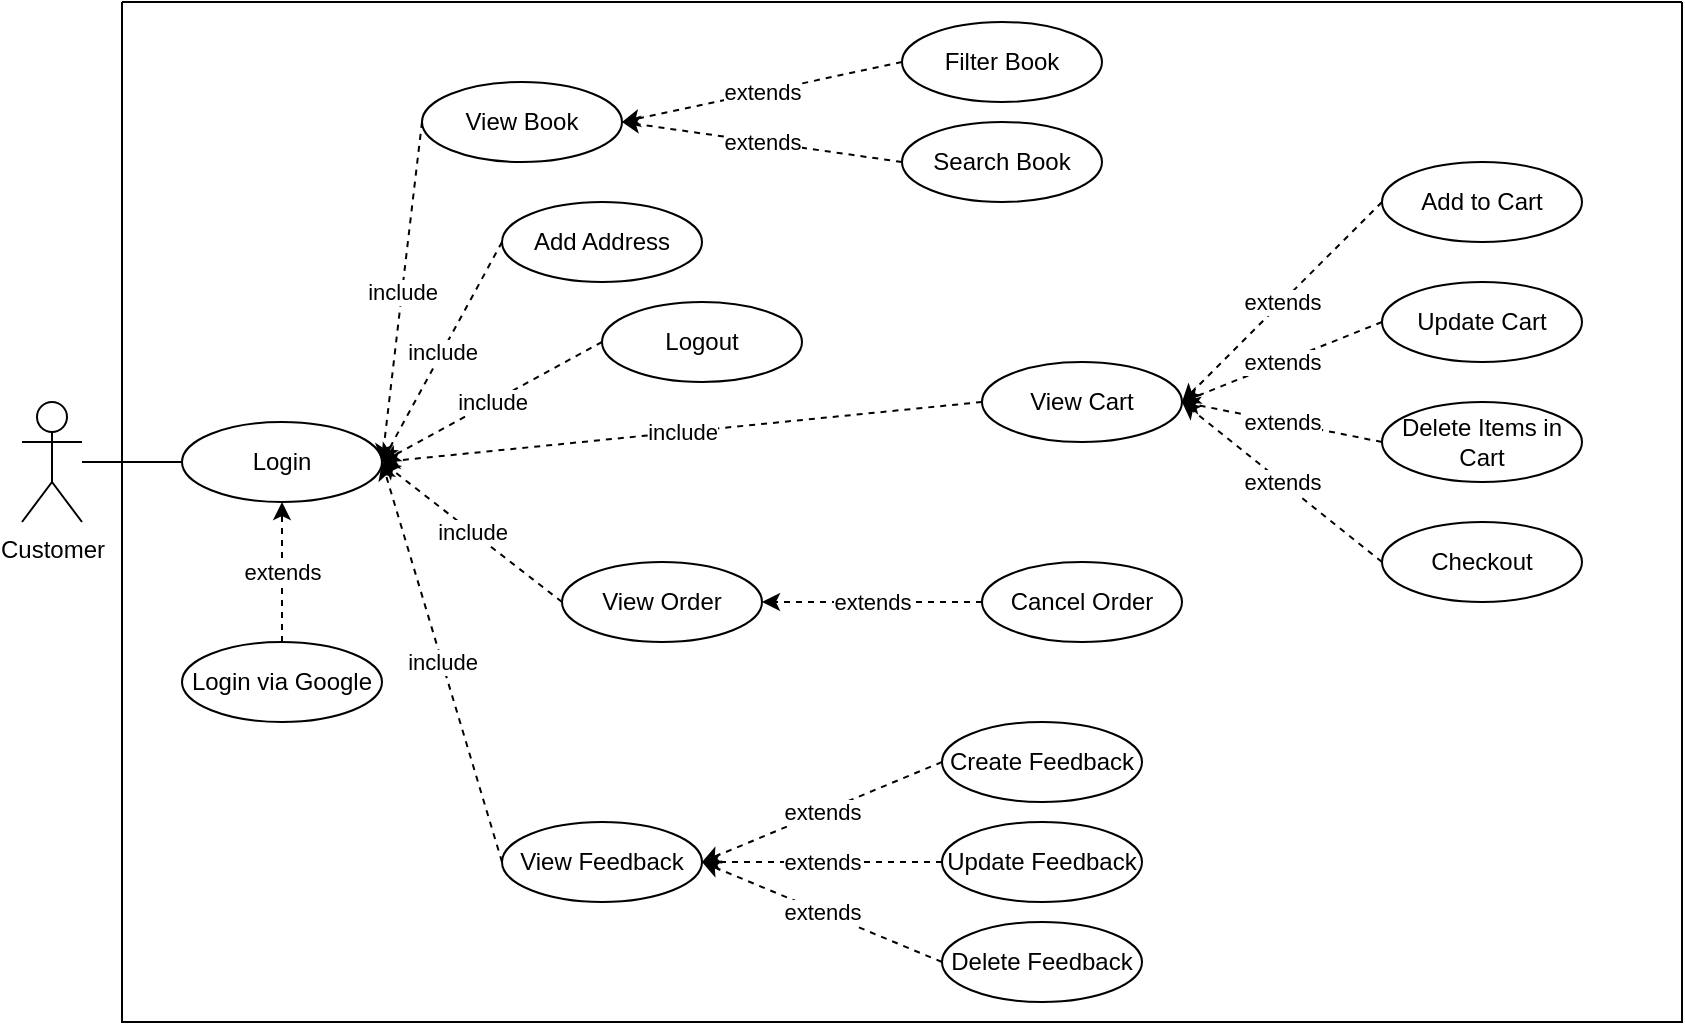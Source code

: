 <mxfile version="22.0.8" type="github">
  <diagram name="Page-1" id="Thbvb4czvhooxQZtnea6">
    <mxGraphModel dx="1009" dy="503" grid="1" gridSize="10" guides="1" tooltips="1" connect="1" arrows="1" fold="1" page="1" pageScale="1" pageWidth="850" pageHeight="1100" math="0" shadow="0">
      <root>
        <mxCell id="0" />
        <mxCell id="1" parent="0" />
        <mxCell id="lEnhrELUg3Bk0tctdhmQ-1" value="" style="swimlane;startSize=0;" vertex="1" parent="1">
          <mxGeometry x="70" y="10" width="780" height="510" as="geometry" />
        </mxCell>
        <mxCell id="lEnhrELUg3Bk0tctdhmQ-3" value="Login" style="ellipse;whiteSpace=wrap;html=1;align=center;" vertex="1" parent="lEnhrELUg3Bk0tctdhmQ-1">
          <mxGeometry x="30" y="210" width="100" height="40" as="geometry" />
        </mxCell>
        <mxCell id="lEnhrELUg3Bk0tctdhmQ-5" value="View Book" style="ellipse;whiteSpace=wrap;html=1;align=center;" vertex="1" parent="lEnhrELUg3Bk0tctdhmQ-1">
          <mxGeometry x="150" y="40" width="100" height="40" as="geometry" />
        </mxCell>
        <mxCell id="lEnhrELUg3Bk0tctdhmQ-6" value="Add Address" style="ellipse;whiteSpace=wrap;html=1;align=center;" vertex="1" parent="lEnhrELUg3Bk0tctdhmQ-1">
          <mxGeometry x="190" y="100" width="100" height="40" as="geometry" />
        </mxCell>
        <mxCell id="lEnhrELUg3Bk0tctdhmQ-7" value="Logout" style="ellipse;whiteSpace=wrap;html=1;align=center;" vertex="1" parent="lEnhrELUg3Bk0tctdhmQ-1">
          <mxGeometry x="240" y="150" width="100" height="40" as="geometry" />
        </mxCell>
        <mxCell id="lEnhrELUg3Bk0tctdhmQ-8" value="View Feedback" style="ellipse;whiteSpace=wrap;html=1;align=center;" vertex="1" parent="lEnhrELUg3Bk0tctdhmQ-1">
          <mxGeometry x="190" y="410" width="100" height="40" as="geometry" />
        </mxCell>
        <mxCell id="lEnhrELUg3Bk0tctdhmQ-9" value="Login via Google" style="ellipse;whiteSpace=wrap;html=1;align=center;" vertex="1" parent="lEnhrELUg3Bk0tctdhmQ-1">
          <mxGeometry x="30" y="320" width="100" height="40" as="geometry" />
        </mxCell>
        <mxCell id="lEnhrELUg3Bk0tctdhmQ-10" value="extends" style="endArrow=classic;html=1;rounded=0;exitX=0.5;exitY=0;exitDx=0;exitDy=0;entryX=0.5;entryY=1;entryDx=0;entryDy=0;dashed=1;" edge="1" parent="lEnhrELUg3Bk0tctdhmQ-1" source="lEnhrELUg3Bk0tctdhmQ-9" target="lEnhrELUg3Bk0tctdhmQ-3">
          <mxGeometry width="50" height="50" relative="1" as="geometry">
            <mxPoint x="330" y="280" as="sourcePoint" />
            <mxPoint x="380" y="230" as="targetPoint" />
          </mxGeometry>
        </mxCell>
        <mxCell id="lEnhrELUg3Bk0tctdhmQ-11" value="View Cart" style="ellipse;whiteSpace=wrap;html=1;align=center;" vertex="1" parent="lEnhrELUg3Bk0tctdhmQ-1">
          <mxGeometry x="430" y="180" width="100" height="40" as="geometry" />
        </mxCell>
        <mxCell id="lEnhrELUg3Bk0tctdhmQ-12" value="View Order" style="ellipse;whiteSpace=wrap;html=1;align=center;" vertex="1" parent="lEnhrELUg3Bk0tctdhmQ-1">
          <mxGeometry x="220" y="280" width="100" height="40" as="geometry" />
        </mxCell>
        <mxCell id="lEnhrELUg3Bk0tctdhmQ-13" value="Filter Book" style="ellipse;whiteSpace=wrap;html=1;align=center;" vertex="1" parent="lEnhrELUg3Bk0tctdhmQ-1">
          <mxGeometry x="390" y="10" width="100" height="40" as="geometry" />
        </mxCell>
        <mxCell id="lEnhrELUg3Bk0tctdhmQ-14" value="Search Book" style="ellipse;whiteSpace=wrap;html=1;align=center;" vertex="1" parent="lEnhrELUg3Bk0tctdhmQ-1">
          <mxGeometry x="390" y="60" width="100" height="40" as="geometry" />
        </mxCell>
        <mxCell id="lEnhrELUg3Bk0tctdhmQ-15" value="extends" style="endArrow=classic;html=1;rounded=0;exitX=0;exitY=0.5;exitDx=0;exitDy=0;entryX=1;entryY=0.5;entryDx=0;entryDy=0;dashed=1;" edge="1" parent="lEnhrELUg3Bk0tctdhmQ-1" source="lEnhrELUg3Bk0tctdhmQ-14" target="lEnhrELUg3Bk0tctdhmQ-5">
          <mxGeometry width="50" height="50" relative="1" as="geometry">
            <mxPoint x="330" y="280" as="sourcePoint" />
            <mxPoint x="380" y="230" as="targetPoint" />
          </mxGeometry>
        </mxCell>
        <mxCell id="lEnhrELUg3Bk0tctdhmQ-16" value="extends" style="endArrow=classic;html=1;rounded=0;exitX=0;exitY=0.5;exitDx=0;exitDy=0;entryX=1;entryY=0.5;entryDx=0;entryDy=0;dashed=1;" edge="1" parent="lEnhrELUg3Bk0tctdhmQ-1" source="lEnhrELUg3Bk0tctdhmQ-13" target="lEnhrELUg3Bk0tctdhmQ-5">
          <mxGeometry width="50" height="50" relative="1" as="geometry">
            <mxPoint x="330" y="280" as="sourcePoint" />
            <mxPoint x="380" y="230" as="targetPoint" />
          </mxGeometry>
        </mxCell>
        <mxCell id="lEnhrELUg3Bk0tctdhmQ-17" value="include" style="endArrow=classic;html=1;rounded=0;exitX=0;exitY=0.5;exitDx=0;exitDy=0;entryX=1;entryY=0.5;entryDx=0;entryDy=0;dashed=1;" edge="1" parent="lEnhrELUg3Bk0tctdhmQ-1" source="lEnhrELUg3Bk0tctdhmQ-5" target="lEnhrELUg3Bk0tctdhmQ-3">
          <mxGeometry width="50" height="50" relative="1" as="geometry">
            <mxPoint x="330" y="280" as="sourcePoint" />
            <mxPoint x="380" y="230" as="targetPoint" />
          </mxGeometry>
        </mxCell>
        <mxCell id="lEnhrELUg3Bk0tctdhmQ-18" value="include" style="endArrow=classic;html=1;rounded=0;exitX=0;exitY=0.5;exitDx=0;exitDy=0;entryX=1;entryY=0.5;entryDx=0;entryDy=0;dashed=1;" edge="1" parent="lEnhrELUg3Bk0tctdhmQ-1" source="lEnhrELUg3Bk0tctdhmQ-6" target="lEnhrELUg3Bk0tctdhmQ-3">
          <mxGeometry width="50" height="50" relative="1" as="geometry">
            <mxPoint x="330" y="280" as="sourcePoint" />
            <mxPoint x="380" y="230" as="targetPoint" />
          </mxGeometry>
        </mxCell>
        <mxCell id="lEnhrELUg3Bk0tctdhmQ-19" value="include" style="endArrow=classic;html=1;rounded=0;exitX=0;exitY=0.5;exitDx=0;exitDy=0;entryX=1;entryY=0.5;entryDx=0;entryDy=0;dashed=1;" edge="1" parent="lEnhrELUg3Bk0tctdhmQ-1" source="lEnhrELUg3Bk0tctdhmQ-7" target="lEnhrELUg3Bk0tctdhmQ-3">
          <mxGeometry width="50" height="50" relative="1" as="geometry">
            <mxPoint x="330" y="280" as="sourcePoint" />
            <mxPoint x="380" y="230" as="targetPoint" />
          </mxGeometry>
        </mxCell>
        <mxCell id="lEnhrELUg3Bk0tctdhmQ-20" value="include" style="endArrow=classic;html=1;rounded=0;exitX=0;exitY=0.5;exitDx=0;exitDy=0;entryX=1;entryY=0.5;entryDx=0;entryDy=0;dashed=1;" edge="1" parent="lEnhrELUg3Bk0tctdhmQ-1" source="lEnhrELUg3Bk0tctdhmQ-11" target="lEnhrELUg3Bk0tctdhmQ-3">
          <mxGeometry width="50" height="50" relative="1" as="geometry">
            <mxPoint x="330" y="280" as="sourcePoint" />
            <mxPoint x="380" y="230" as="targetPoint" />
          </mxGeometry>
        </mxCell>
        <mxCell id="lEnhrELUg3Bk0tctdhmQ-21" value="Add to Cart" style="ellipse;whiteSpace=wrap;html=1;align=center;" vertex="1" parent="lEnhrELUg3Bk0tctdhmQ-1">
          <mxGeometry x="630" y="80" width="100" height="40" as="geometry" />
        </mxCell>
        <mxCell id="lEnhrELUg3Bk0tctdhmQ-22" value="Update Cart" style="ellipse;whiteSpace=wrap;html=1;align=center;" vertex="1" parent="lEnhrELUg3Bk0tctdhmQ-1">
          <mxGeometry x="630" y="140" width="100" height="40" as="geometry" />
        </mxCell>
        <mxCell id="lEnhrELUg3Bk0tctdhmQ-23" value="Delete Items in Cart" style="ellipse;whiteSpace=wrap;html=1;align=center;" vertex="1" parent="lEnhrELUg3Bk0tctdhmQ-1">
          <mxGeometry x="630" y="200" width="100" height="40" as="geometry" />
        </mxCell>
        <mxCell id="lEnhrELUg3Bk0tctdhmQ-24" value="Checkout" style="ellipse;whiteSpace=wrap;html=1;align=center;" vertex="1" parent="lEnhrELUg3Bk0tctdhmQ-1">
          <mxGeometry x="630" y="260" width="100" height="40" as="geometry" />
        </mxCell>
        <mxCell id="lEnhrELUg3Bk0tctdhmQ-25" style="edgeStyle=orthogonalEdgeStyle;rounded=0;orthogonalLoop=1;jettySize=auto;html=1;exitX=0.5;exitY=1;exitDx=0;exitDy=0;" edge="1" parent="lEnhrELUg3Bk0tctdhmQ-1" source="lEnhrELUg3Bk0tctdhmQ-22" target="lEnhrELUg3Bk0tctdhmQ-22">
          <mxGeometry relative="1" as="geometry" />
        </mxCell>
        <mxCell id="lEnhrELUg3Bk0tctdhmQ-26" value="extends" style="endArrow=classic;html=1;rounded=0;exitX=0;exitY=0.5;exitDx=0;exitDy=0;entryX=1;entryY=0.5;entryDx=0;entryDy=0;dashed=1;" edge="1" parent="lEnhrELUg3Bk0tctdhmQ-1" source="lEnhrELUg3Bk0tctdhmQ-21" target="lEnhrELUg3Bk0tctdhmQ-11">
          <mxGeometry width="50" height="50" relative="1" as="geometry">
            <mxPoint x="330" y="280" as="sourcePoint" />
            <mxPoint x="380" y="230" as="targetPoint" />
          </mxGeometry>
        </mxCell>
        <mxCell id="lEnhrELUg3Bk0tctdhmQ-27" value="extends" style="endArrow=classic;html=1;rounded=0;exitX=0;exitY=0.5;exitDx=0;exitDy=0;entryX=1;entryY=0.5;entryDx=0;entryDy=0;dashed=1;" edge="1" parent="lEnhrELUg3Bk0tctdhmQ-1" source="lEnhrELUg3Bk0tctdhmQ-22" target="lEnhrELUg3Bk0tctdhmQ-11">
          <mxGeometry width="50" height="50" relative="1" as="geometry">
            <mxPoint x="330" y="280" as="sourcePoint" />
            <mxPoint x="380" y="230" as="targetPoint" />
          </mxGeometry>
        </mxCell>
        <mxCell id="lEnhrELUg3Bk0tctdhmQ-28" value="extends" style="endArrow=classic;html=1;rounded=0;exitX=0;exitY=0.5;exitDx=0;exitDy=0;entryX=1;entryY=0.5;entryDx=0;entryDy=0;dashed=1;" edge="1" parent="lEnhrELUg3Bk0tctdhmQ-1" source="lEnhrELUg3Bk0tctdhmQ-23" target="lEnhrELUg3Bk0tctdhmQ-11">
          <mxGeometry width="50" height="50" relative="1" as="geometry">
            <mxPoint x="330" y="280" as="sourcePoint" />
            <mxPoint x="380" y="230" as="targetPoint" />
          </mxGeometry>
        </mxCell>
        <mxCell id="lEnhrELUg3Bk0tctdhmQ-29" value="extends" style="endArrow=classic;html=1;rounded=0;exitX=0;exitY=0.5;exitDx=0;exitDy=0;entryX=1;entryY=0.5;entryDx=0;entryDy=0;dashed=1;" edge="1" parent="lEnhrELUg3Bk0tctdhmQ-1" source="lEnhrELUg3Bk0tctdhmQ-24" target="lEnhrELUg3Bk0tctdhmQ-11">
          <mxGeometry width="50" height="50" relative="1" as="geometry">
            <mxPoint x="330" y="280" as="sourcePoint" />
            <mxPoint x="380" y="230" as="targetPoint" />
          </mxGeometry>
        </mxCell>
        <mxCell id="lEnhrELUg3Bk0tctdhmQ-30" value="include" style="endArrow=classic;html=1;rounded=0;exitX=0;exitY=0.5;exitDx=0;exitDy=0;entryX=1;entryY=0.5;entryDx=0;entryDy=0;dashed=1;" edge="1" parent="lEnhrELUg3Bk0tctdhmQ-1" source="lEnhrELUg3Bk0tctdhmQ-12" target="lEnhrELUg3Bk0tctdhmQ-3">
          <mxGeometry width="50" height="50" relative="1" as="geometry">
            <mxPoint x="330" y="280" as="sourcePoint" />
            <mxPoint x="380" y="230" as="targetPoint" />
          </mxGeometry>
        </mxCell>
        <mxCell id="lEnhrELUg3Bk0tctdhmQ-31" value="Cancel Order" style="ellipse;whiteSpace=wrap;html=1;align=center;" vertex="1" parent="lEnhrELUg3Bk0tctdhmQ-1">
          <mxGeometry x="430" y="280" width="100" height="40" as="geometry" />
        </mxCell>
        <mxCell id="lEnhrELUg3Bk0tctdhmQ-32" value="extends" style="endArrow=classic;html=1;rounded=0;exitX=0;exitY=0.5;exitDx=0;exitDy=0;entryX=1;entryY=0.5;entryDx=0;entryDy=0;dashed=1;" edge="1" parent="lEnhrELUg3Bk0tctdhmQ-1" source="lEnhrELUg3Bk0tctdhmQ-31" target="lEnhrELUg3Bk0tctdhmQ-12">
          <mxGeometry width="50" height="50" relative="1" as="geometry">
            <mxPoint x="330" y="280" as="sourcePoint" />
            <mxPoint x="380" y="230" as="targetPoint" />
          </mxGeometry>
        </mxCell>
        <mxCell id="lEnhrELUg3Bk0tctdhmQ-33" value="include" style="endArrow=classic;html=1;rounded=0;exitX=0;exitY=0.5;exitDx=0;exitDy=0;entryX=1;entryY=0.5;entryDx=0;entryDy=0;dashed=1;" edge="1" parent="lEnhrELUg3Bk0tctdhmQ-1" source="lEnhrELUg3Bk0tctdhmQ-8" target="lEnhrELUg3Bk0tctdhmQ-3">
          <mxGeometry width="50" height="50" relative="1" as="geometry">
            <mxPoint x="330" y="280" as="sourcePoint" />
            <mxPoint x="380" y="230" as="targetPoint" />
          </mxGeometry>
        </mxCell>
        <mxCell id="lEnhrELUg3Bk0tctdhmQ-34" value="Create Feedback" style="ellipse;whiteSpace=wrap;html=1;align=center;" vertex="1" parent="lEnhrELUg3Bk0tctdhmQ-1">
          <mxGeometry x="410" y="360" width="100" height="40" as="geometry" />
        </mxCell>
        <mxCell id="lEnhrELUg3Bk0tctdhmQ-35" value="Update Feedback" style="ellipse;whiteSpace=wrap;html=1;align=center;" vertex="1" parent="lEnhrELUg3Bk0tctdhmQ-1">
          <mxGeometry x="410" y="410" width="100" height="40" as="geometry" />
        </mxCell>
        <mxCell id="lEnhrELUg3Bk0tctdhmQ-36" value="Delete Feedback" style="ellipse;whiteSpace=wrap;html=1;align=center;" vertex="1" parent="lEnhrELUg3Bk0tctdhmQ-1">
          <mxGeometry x="410" y="460" width="100" height="40" as="geometry" />
        </mxCell>
        <mxCell id="lEnhrELUg3Bk0tctdhmQ-37" value="extends" style="endArrow=classic;html=1;rounded=0;exitX=0;exitY=0.5;exitDx=0;exitDy=0;entryX=1;entryY=0.5;entryDx=0;entryDy=0;dashed=1;" edge="1" parent="lEnhrELUg3Bk0tctdhmQ-1" source="lEnhrELUg3Bk0tctdhmQ-34" target="lEnhrELUg3Bk0tctdhmQ-8">
          <mxGeometry width="50" height="50" relative="1" as="geometry">
            <mxPoint x="330" y="280" as="sourcePoint" />
            <mxPoint x="380" y="230" as="targetPoint" />
          </mxGeometry>
        </mxCell>
        <mxCell id="lEnhrELUg3Bk0tctdhmQ-38" value="extends" style="endArrow=classic;html=1;rounded=0;exitX=0;exitY=0.5;exitDx=0;exitDy=0;entryX=1;entryY=0.5;entryDx=0;entryDy=0;dashed=1;" edge="1" parent="lEnhrELUg3Bk0tctdhmQ-1" source="lEnhrELUg3Bk0tctdhmQ-35" target="lEnhrELUg3Bk0tctdhmQ-8">
          <mxGeometry width="50" height="50" relative="1" as="geometry">
            <mxPoint x="330" y="280" as="sourcePoint" />
            <mxPoint x="380" y="230" as="targetPoint" />
          </mxGeometry>
        </mxCell>
        <mxCell id="lEnhrELUg3Bk0tctdhmQ-39" value="extends" style="endArrow=classic;html=1;rounded=0;exitX=0;exitY=0.5;exitDx=0;exitDy=0;entryX=1;entryY=0.5;entryDx=0;entryDy=0;dashed=1;" edge="1" parent="lEnhrELUg3Bk0tctdhmQ-1" source="lEnhrELUg3Bk0tctdhmQ-36" target="lEnhrELUg3Bk0tctdhmQ-8">
          <mxGeometry width="50" height="50" relative="1" as="geometry">
            <mxPoint x="330" y="280" as="sourcePoint" />
            <mxPoint x="380" y="230" as="targetPoint" />
          </mxGeometry>
        </mxCell>
        <mxCell id="lEnhrELUg3Bk0tctdhmQ-2" value="Customer" style="shape=umlActor;verticalLabelPosition=bottom;verticalAlign=top;html=1;outlineConnect=0;" vertex="1" parent="1">
          <mxGeometry x="20" y="210" width="30" height="60" as="geometry" />
        </mxCell>
        <mxCell id="lEnhrELUg3Bk0tctdhmQ-4" value="" style="endArrow=none;html=1;rounded=0;entryX=0;entryY=0.5;entryDx=0;entryDy=0;" edge="1" parent="1" source="lEnhrELUg3Bk0tctdhmQ-2" target="lEnhrELUg3Bk0tctdhmQ-3">
          <mxGeometry relative="1" as="geometry">
            <mxPoint x="340" y="260" as="sourcePoint" />
            <mxPoint x="500" y="260" as="targetPoint" />
          </mxGeometry>
        </mxCell>
      </root>
    </mxGraphModel>
  </diagram>
</mxfile>
